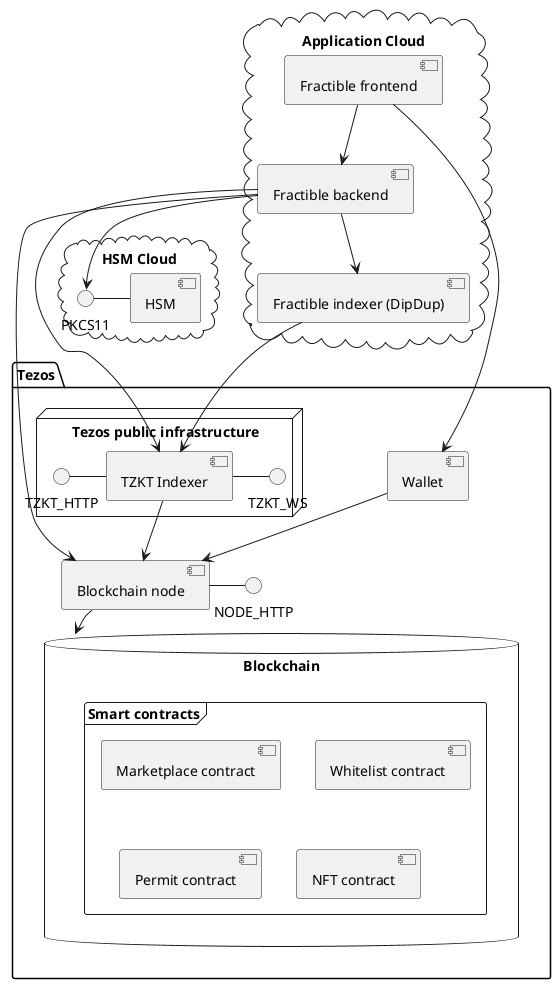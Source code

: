 @startuml
package "Tezos" {
  [Wallet]
  [Blockchain node] - NODE_HTTP
  database "Blockchain" {
    frame "Smart contracts" {
       [Marketplace contract]
       [Whitelist contract]
       [Permit contract]
       [NFT contract]
    }
  }
  node "Tezos public infrastructure" {
    TZKT_HTTP - [TZKT Indexer]
    [TZKT Indexer] - TZKT_WS

  }
}



cloud "Application Cloud" {
  [Fractible frontend]
  [Fractible indexer (DipDup)]
  [Fractible backend]
}

cloud "HSM Cloud" {
  PKCS11 - [HSM]
}



[Fractible backend] --> PKCS11
[Fractible frontend] --> [Fractible backend]
[Fractible backend] --> [TZKT Indexer]
[Fractible backend] --> [Blockchain node]
[Fractible backend] --> [Fractible indexer (DipDup)]
[Fractible frontend] --> [Wallet]
[TZKT Indexer] --> [Blockchain node]
[Wallet] --> [Blockchain node]
[Fractible indexer (DipDup)] --> [TZKT Indexer]
[Blockchain node] --> Blockchain
@enduml